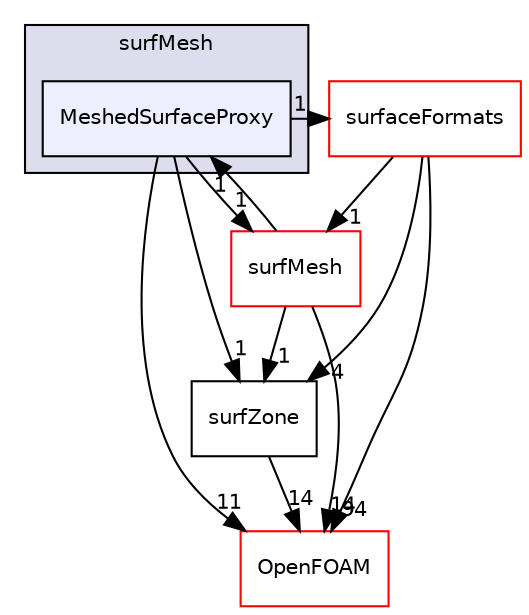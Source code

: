 digraph "src/surfMesh/MeshedSurfaceProxy" {
  bgcolor=transparent;
  compound=true
  node [ fontsize="10", fontname="Helvetica"];
  edge [ labelfontsize="10", labelfontname="Helvetica"];
  subgraph clusterdir_0a88fe22feb23ce5f078a04a1df67721 {
    graph [ bgcolor="#ddddee", pencolor="black", label="surfMesh" fontname="Helvetica", fontsize="10", URL="dir_0a88fe22feb23ce5f078a04a1df67721.html"]
  dir_b2d126e3ab79c2145c7a44de22e5f675 [shape=box, label="MeshedSurfaceProxy", style="filled", fillcolor="#eeeeff", pencolor="black", URL="dir_b2d126e3ab79c2145c7a44de22e5f675.html"];
  }
  dir_e8a93c077ed83521fb6f866085887369 [shape=box label="surfMesh" color="red" URL="dir_e8a93c077ed83521fb6f866085887369.html"];
  dir_c5473ff19b20e6ec4dfe5c310b3778a8 [shape=box label="OpenFOAM" color="red" URL="dir_c5473ff19b20e6ec4dfe5c310b3778a8.html"];
  dir_367e2591196b309d6036c64a18218666 [shape=box label="surfZone" URL="dir_367e2591196b309d6036c64a18218666.html"];
  dir_3ad8f5f9808d8196d04eb1769c1a10a8 [shape=box label="surfaceFormats" color="red" URL="dir_3ad8f5f9808d8196d04eb1769c1a10a8.html"];
  dir_e8a93c077ed83521fb6f866085887369->dir_b2d126e3ab79c2145c7a44de22e5f675 [headlabel="1", labeldistance=1.5 headhref="dir_003647_003628.html"];
  dir_e8a93c077ed83521fb6f866085887369->dir_c5473ff19b20e6ec4dfe5c310b3778a8 [headlabel="14", labeldistance=1.5 headhref="dir_003647_002151.html"];
  dir_e8a93c077ed83521fb6f866085887369->dir_367e2591196b309d6036c64a18218666 [headlabel="1", labeldistance=1.5 headhref="dir_003647_003649.html"];
  dir_b2d126e3ab79c2145c7a44de22e5f675->dir_e8a93c077ed83521fb6f866085887369 [headlabel="1", labeldistance=1.5 headhref="dir_003628_003647.html"];
  dir_b2d126e3ab79c2145c7a44de22e5f675->dir_c5473ff19b20e6ec4dfe5c310b3778a8 [headlabel="11", labeldistance=1.5 headhref="dir_003628_002151.html"];
  dir_b2d126e3ab79c2145c7a44de22e5f675->dir_367e2591196b309d6036c64a18218666 [headlabel="1", labeldistance=1.5 headhref="dir_003628_003649.html"];
  dir_b2d126e3ab79c2145c7a44de22e5f675->dir_3ad8f5f9808d8196d04eb1769c1a10a8 [headlabel="1", labeldistance=1.5 headhref="dir_003628_003632.html"];
  dir_367e2591196b309d6036c64a18218666->dir_c5473ff19b20e6ec4dfe5c310b3778a8 [headlabel="14", labeldistance=1.5 headhref="dir_003649_002151.html"];
  dir_3ad8f5f9808d8196d04eb1769c1a10a8->dir_e8a93c077ed83521fb6f866085887369 [headlabel="1", labeldistance=1.5 headhref="dir_003632_003647.html"];
  dir_3ad8f5f9808d8196d04eb1769c1a10a8->dir_c5473ff19b20e6ec4dfe5c310b3778a8 [headlabel="94", labeldistance=1.5 headhref="dir_003632_002151.html"];
  dir_3ad8f5f9808d8196d04eb1769c1a10a8->dir_367e2591196b309d6036c64a18218666 [headlabel="4", labeldistance=1.5 headhref="dir_003632_003649.html"];
}
